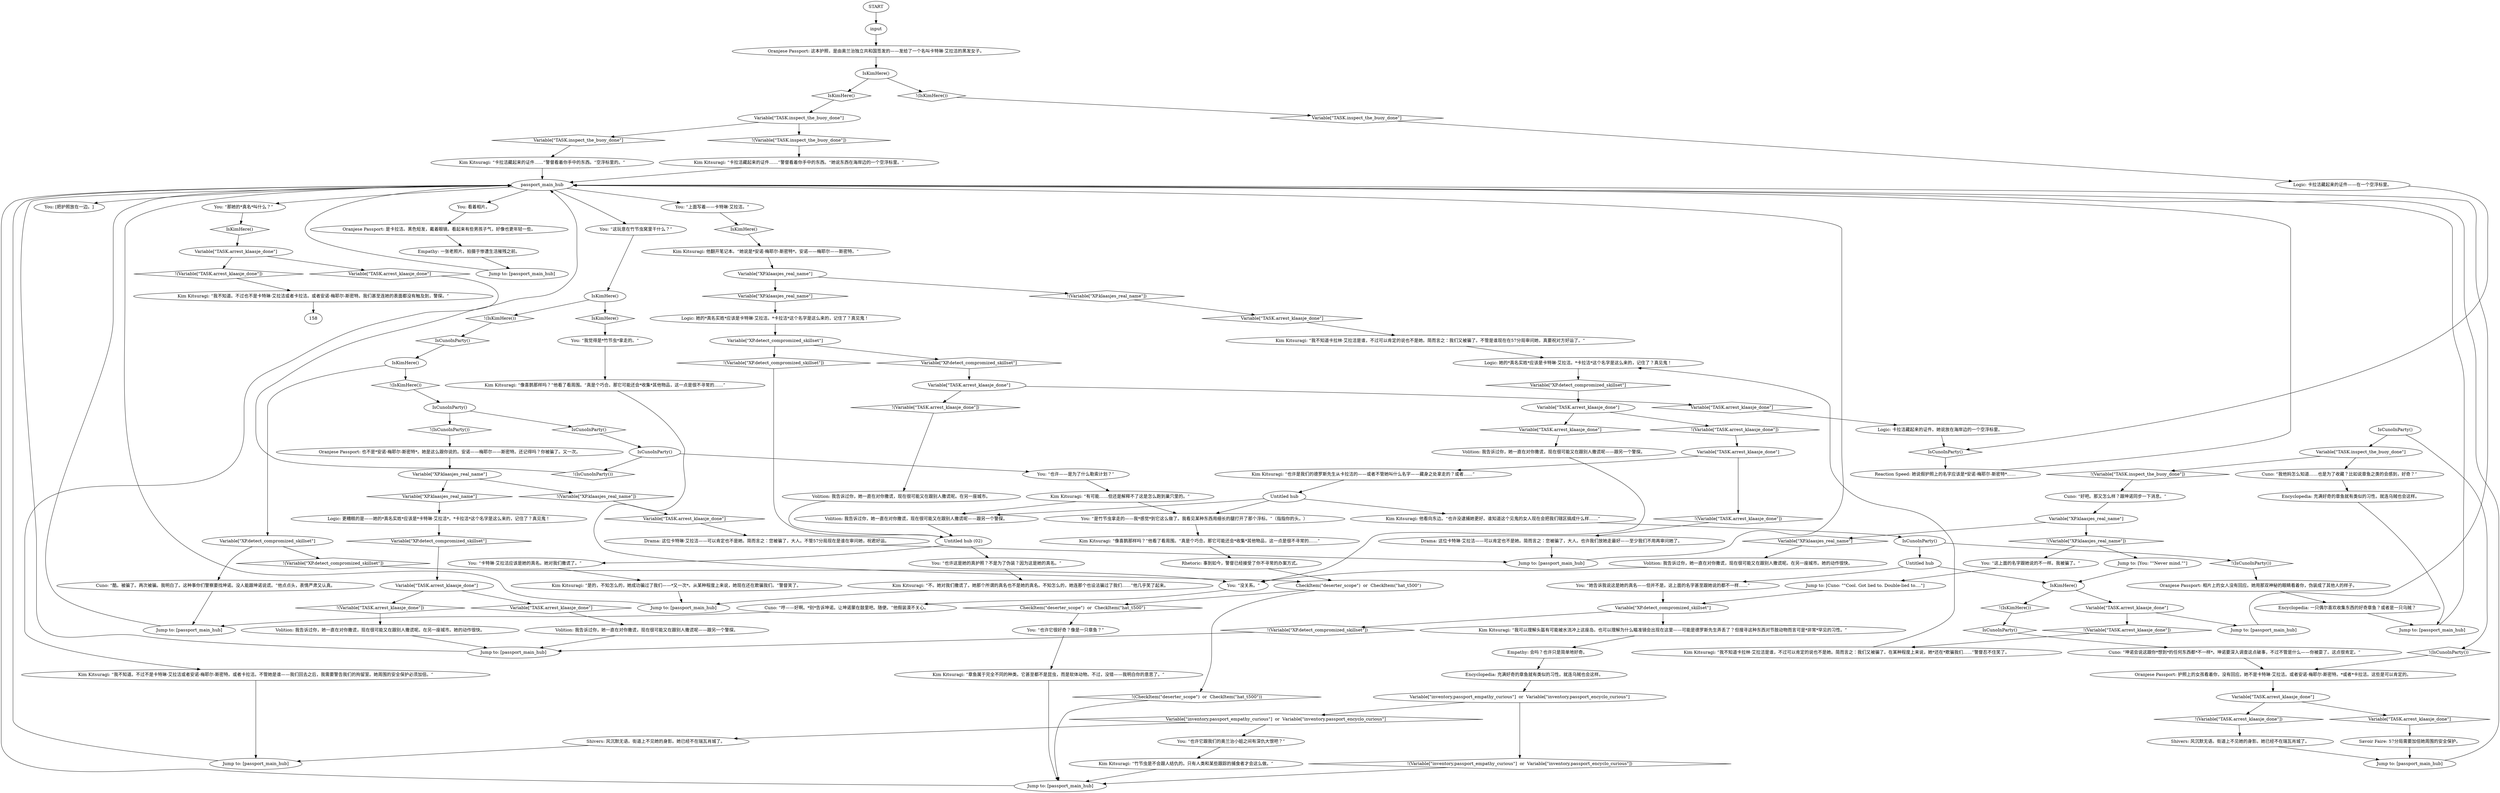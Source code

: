 # INVENTORY / KLAASJE PASSPORT
# This is the inventory interaction folder for the readable item: Klaasje's Passport!
# ==================================================
digraph G {
	  0 [label="START"];
	  1 [label="input"];
	  2 [label="Logic: 卡拉洁藏起来的证件——在一个空浮标里。"];
	  3 [label="Oranjese Passport: 相片上的女人没有回应。她用那双神秘的眼睛看着你，伪装成了其他人的样子。"];
	  4 [label="Encyclopedia: 一只偶尔喜欢收集东西的好奇章鱼？或者是一只乌贼？"];
	  5 [label="Cuno: “坤诺会说这跟你*想到*的任何东西都*不一样*。坤诺要深入调查这点破事，不过不管是什么——你被耍了。这点很肯定。”"];
	  6 [label="Shivers: 风沉默无语。街道上不见她的身影。她已经不在瑞瓦肖城了。"];
	  7 [label="Encyclopedia: 充满好奇的章鱼就有类似的习性。就连乌贼也会这样。"];
	  8 [label="Untitled hub (02)"];
	  9 [label="Kim Kitsuragi: 他翻开笔记本。“她说是*安诺·梅耶尔-斯密特*。安诺——梅耶尔——斯密特。”"];
	  10 [label="You: “也许它跟我们的奥兰治小姐之间有深仇大恨吧？”"];
	  11 [label="Kim Kitsuragi: “不。她对我们撒谎了。她那个所谓的真名也不是她的真名。不知怎么的，她连那个也设法骗过了我们……”他几乎笑了起来。"];
	  12 [label="Variable[\"TASK.arrest_klaasje_done\"]"];
	  13 [label="Variable[\"TASK.arrest_klaasje_done\"]", shape=diamond];
	  14 [label="!(Variable[\"TASK.arrest_klaasje_done\"])", shape=diamond];
	  15 [label="Jump to: [Cuno: \"\"Cool. Got lied to. Double-lied to....\"]"];
	  16 [label="Variable[\"TASK.arrest_klaasje_done\"]"];
	  17 [label="Variable[\"TASK.arrest_klaasje_done\"]", shape=diamond];
	  18 [label="!(Variable[\"TASK.arrest_klaasje_done\"])", shape=diamond];
	  19 [label="Empathy: 会吗？也许只是简单地好奇。"];
	  20 [label="Variable[\"TASK.arrest_klaasje_done\"]"];
	  21 [label="Variable[\"TASK.arrest_klaasje_done\"]", shape=diamond];
	  22 [label="!(Variable[\"TASK.arrest_klaasje_done\"])", shape=diamond];
	  23 [label="Variable[\"XP.klaasjes_real_name\"]"];
	  24 [label="Variable[\"XP.klaasjes_real_name\"]", shape=diamond];
	  25 [label="!(Variable[\"XP.klaasjes_real_name\"])", shape=diamond];
	  26 [label="Kim Kitsuragi: “像喜鹊那样吗？”他看了看周围。“真是个巧合。那它可能还会*收集*其他物品，这一点是很不寻常的……”"];
	  27 [label="Oranjese Passport: 是卡拉洁。黑色短发，戴着眼镜。看起来有些男孩子气，好像也更年轻一些。"];
	  28 [label="Kim Kitsuragi: “我不知道卡拉林·艾拉洁是谁，不过可以肯定的说也不是她。简而言之：我们又被骗了。在某种程度上来说，她*还在*欺骗我们……”警督忍不住笑了。"];
	  29 [label="You: [把护照放在一边。]"];
	  30 [label="Drama: 这位卡特琳·艾拉洁——可以肯定也不是她。简而言之：您被骗了，大人。也许我们放她走最好——至少我们不用再审问她了。"];
	  31 [label="Variable[\"TASK.arrest_klaasje_done\"]"];
	  32 [label="Variable[\"TASK.arrest_klaasje_done\"]", shape=diamond];
	  33 [label="!(Variable[\"TASK.arrest_klaasje_done\"])", shape=diamond];
	  34 [label="IsKimHere()"];
	  35 [label="IsKimHere()", shape=diamond];
	  36 [label="!(IsKimHere())", shape=diamond];
	  37 [label="Jump to: [passport_main_hub]"];
	  38 [label="Savoir Faire: 57分局需要加倍她周围的安全保护。"];
	  39 [label="Jump to: [passport_main_hub]"];
	  40 [label="You: “这玩意在竹节虫窝里干什么？”"];
	  41 [label="Untitled hub"];
	  42 [label="You: “是竹节虫拿走的——我*感觉*到它这么做了。我看见某种东西用细长的腿打开了那个浮标。”（指指你的头。）"];
	  43 [label="You: “卡特琳·艾拉洁应该是她的真名。她对我们撒谎了。”"];
	  44 [label="Variable[\"TASK.arrest_klaasje_done\"]"];
	  45 [label="Variable[\"TASK.arrest_klaasje_done\"]", shape=diamond];
	  46 [label="!(Variable[\"TASK.arrest_klaasje_done\"])", shape=diamond];
	  47 [label="Jump to: [passport_main_hub]"];
	  48 [label="Variable[\"XP.detect_compromized_skillset\"]"];
	  49 [label="Variable[\"XP.detect_compromized_skillset\"]", shape=diamond];
	  50 [label="!(Variable[\"XP.detect_compromized_skillset\"])", shape=diamond];
	  51 [label="You: “那她的*真名*叫什么？”"];
	  52 [label="Jump to: [passport_main_hub]"];
	  53 [label="Kim Kitsuragi: “卡拉洁藏起来的证件……”警督看着你手中的东西。“空浮标里的。”"];
	  54 [label="passport_main_hub"];
	  55 [label="You: 看着相片。"];
	  56 [label="Kim Kitsuragi: “是的，不知怎么的，她成功骗过了我们——*又一次*。从某种程度上来说，她现在还在欺骗我们。”警督笑了。"];
	  57 [label="Kim Kitsuragi: “我不知道卡拉林·艾拉洁是谁，不过可以肯定的说也不是她。简而言之：我们又被骗了。不管是谁现在在57分局审问她，真要祝对方好运了。”"];
	  58 [label="Variable[\"TASK.inspect_the_buoy_done\"]"];
	  59 [label="Variable[\"TASK.inspect_the_buoy_done\"]", shape=diamond];
	  60 [label="!(Variable[\"TASK.inspect_the_buoy_done\"])", shape=diamond];
	  61 [label="You: “这上面的名字跟她说的不一样。我被骗了。”"];
	  62 [label="Reaction Speed: 她说假护照上的名字应该是*安诺·梅耶尔-斯密特*……"];
	  63 [label="Volition: 我告诉过你，她一直在对你撒谎，现在很可能又在跟别人撒谎呢——跟另一个警探。"];
	  64 [label="Volition: 我告诉过你，她一直在对你撒谎，现在很可能又在跟别人撒谎呢。在另一座城市。她的动作很快。"];
	  65 [label="Kim Kitsuragi: “像喜鹊那样吗？”他看了看周围。“真是个巧合。那它可能还会*收集*其他物品，这一点是很不寻常的……”"];
	  66 [label="CheckItem(\"deserter_scope\")  or  CheckItem(\"hat_t500\")"];
	  67 [label="CheckItem(\"deserter_scope\")  or  CheckItem(\"hat_t500\")", shape=diamond];
	  68 [label="!(CheckItem(\"deserter_scope\")  or  CheckItem(\"hat_t500\"))", shape=diamond];
	  69 [label="Jump to: [passport_main_hub]"];
	  70 [label="Kim Kitsuragi: “我不知道。不过也不是卡特琳·艾拉洁或者卡拉洁。或者安诺·梅耶尔-斯密特。我们甚至连她的表面都没有触及到，警探。”"];
	  71 [label="Kim Kitsuragi: “卡拉洁藏起来的证件……”警督看着你手中的东西。“她说东西在海岸边的一个空浮标里。”"];
	  72 [label="Encyclopedia: 充满好奇的章鱼就有类似的习性。就连乌贼也会这样。"];
	  73 [label="Oranjese Passport: 也不是*安诺·梅耶尔-斯密特*。她是这么跟你说的。安诺——梅耶尔——斯密特。还记得吗？你被骗了。又一次。"];
	  74 [label="Oranjese Passport: 护照上的女孩看着你，没有回应。她不是卡特琳·艾拉洁。或者安诺·梅耶尔-斯密特。*或者*卡拉洁。这些是可以肯定的。"];
	  75 [label="You: “上面写着——卡特琳·艾拉洁。”"];
	  76 [label="IsKimHere()"];
	  77 [label="IsKimHere()", shape=diamond];
	  78 [label="!(IsKimHere())", shape=diamond];
	  79 [label="You: “她告诉我说这是她的真名——但并不是。这上面的名字甚至跟她说的都不一样……”"];
	  80 [label="Jump to: [passport_main_hub]"];
	  81 [label="Empathy: 一张老照片。拍摄于惨遭生活摧残之前。"];
	  82 [label="Kim Kitsuragi: “章鱼属于完全不同的种类。它甚至都不是昆虫，而是软体动物。不过，没错——我明白你的意思了。”"];
	  83 [label="Kim Kitsuragi: “竹节虫是不会跟人结仇的。只有人类和某些跟踪的捕食者才会这么做。”"];
	  84 [label="Jump to: [passport_main_hub]"];
	  85 [label="Variable[\"XP.klaasjes_real_name\"]"];
	  86 [label="Variable[\"XP.klaasjes_real_name\"]", shape=diamond];
	  87 [label="!(Variable[\"XP.klaasjes_real_name\"])", shape=diamond];
	  88 [label="Jump to: [passport_main_hub]"];
	  89 [label="Jump to: [You: \"\"Never mind.\"\"]"];
	  90 [label="Logic: 更糟糕的是——她的*真名实姓*应该是*卡特琳·艾拉洁*。*卡拉洁*这个名字是这么来的，记住了？真见鬼！"];
	  91 [label="Kim Kitsuragi: “有可能……但还是解释不了这是怎么跑到巢穴里的。”"];
	  92 [label="You: “也许这是她的真护照？不是为了伪装？因为这是她的真名。”"];
	  93 [label="Jump to: [passport_main_hub]"];
	  94 [label="Oranjese Passport: 这本护照，是由奥兰治独立共和国签发的——发给了一个名叫卡特琳·艾拉洁的黑发女子。"];
	  95 [label="Volition: 我告诉过你，她一直在对你撒谎，现在很可能又在跟别人撒谎呢——跟另一个警探。"];
	  96 [label="Logic: 她的*真名实姓*应该是卡特琳·艾拉洁。*卡拉洁*这个名字是这么来的，记住了？真见鬼！"];
	  97 [label="Cuno: “哼——好啊。*别*告诉坤诺。让坤诺蒙在鼓里吧。随便。”他假装漠不关心。"];
	  98 [label="Variable[\"XP.klaasjes_real_name\"]"];
	  99 [label="Variable[\"XP.klaasjes_real_name\"]", shape=diamond];
	  100 [label="!(Variable[\"XP.klaasjes_real_name\"])", shape=diamond];
	  101 [label="Rhetoric: 事到如今，警督已经接受了你不寻常的办案方式。"];
	  102 [label="Volition: 我告诉过你，她一直在对你撒谎，现在很可能又在跟别人撒谎呢。在另一座城市。"];
	  103 [label="Kim Kitsuragi: “我不知道。不过不是卡特琳·艾拉洁或者安诺·梅耶尔-斯密特。或者卡拉洁。不管她是谁——我们回去之后，我需要警告我们的拘留室。她周围的安全保护必须加倍。”"];
	  104 [label="IsCunoInParty()"];
	  105 [label="IsCunoInParty()", shape=diamond];
	  106 [label="!(IsCunoInParty())", shape=diamond];
	  107 [label="Drama: 这位卡特琳·艾拉洁——可以肯定也不是她。简而言之：您被骗了，大人。不管57分局现在是谁在审问她，祝君好运。"];
	  108 [label="Variable[\"inventory.passport_empathy_curious\"]  or  Variable[\"inventory.passport_encyclo_curious\"]"];
	  109 [label="Variable[\"inventory.passport_empathy_curious\"]  or  Variable[\"inventory.passport_encyclo_curious\"]", shape=diamond];
	  110 [label="!(Variable[\"inventory.passport_empathy_curious\"]  or  Variable[\"inventory.passport_encyclo_curious\"])", shape=diamond];
	  111 [label="IsCunoInParty()"];
	  112 [label="IsCunoInParty()", shape=diamond];
	  113 [label="!(IsCunoInParty())", shape=diamond];
	  114 [label="Variable[\"TASK.inspect_the_buoy_done\"]"];
	  115 [label="Variable[\"TASK.inspect_the_buoy_done\"]", shape=diamond];
	  116 [label="!(Variable[\"TASK.inspect_the_buoy_done\"])", shape=diamond];
	  117 [label="Cuno: “我他妈怎么知道……也是为了收藏？比如说章鱼之类的会感到，好奇？”"];
	  118 [label="IsKimHere()"];
	  119 [label="IsKimHere()", shape=diamond];
	  120 [label="!(IsKimHere())", shape=diamond];
	  121 [label="Variable[\"XP.detect_compromized_skillset\"]"];
	  122 [label="Variable[\"XP.detect_compromized_skillset\"]", shape=diamond];
	  123 [label="!(Variable[\"XP.detect_compromized_skillset\"])", shape=diamond];
	  124 [label="Cuno: “酷。被骗了。两次被骗。我明白了。这种事你们警察要找坤诺。没人能跟坤诺说谎。”他点点头，表情严肃又认真。"];
	  125 [label="Variable[\"XP.detect_compromized_skillset\"]"];
	  126 [label="Variable[\"XP.detect_compromized_skillset\"]", shape=diamond];
	  127 [label="!(Variable[\"XP.detect_compromized_skillset\"])", shape=diamond];
	  128 [label="Kim Kitsuragi: “我可以理解头盔有可能被水流冲上这座岛。也可以理解为什么瞄准镜会出现在这里——可能是德罗斯先生弄丢了？但搜寻这种东西对节肢动物而言可是*非常*罕见的习性。”"];
	  129 [label="You: “也许它很好奇？像是一只章鱼？”"];
	  130 [label="Shivers: 风沉默无语。街道上不见她的身影。她已经不在瑞瓦肖城了。"];
	  131 [label="IsCunoInParty()"];
	  132 [label="IsCunoInParty()", shape=diamond];
	  133 [label="!(IsCunoInParty())", shape=diamond];
	  134 [label="Untitled hub"];
	  135 [label="You: “没关系。”"];
	  136 [label="IsKimHere()"];
	  137 [label="IsKimHere()", shape=diamond];
	  138 [label="!(IsKimHere())", shape=diamond];
	  139 [label="Variable[\"TASK.arrest_klaasje_done\"]"];
	  140 [label="Variable[\"TASK.arrest_klaasje_done\"]", shape=diamond];
	  141 [label="!(Variable[\"TASK.arrest_klaasje_done\"])", shape=diamond];
	  142 [label="Jump to: [passport_main_hub]"];
	  143 [label="Logic: 她的*真名实姓*应该是卡特琳·艾拉洁。*卡拉洁*这个名字是这么来的，记住了？真见鬼！"];
	  144 [label="Volition: 我告诉过你，她一直在对你撒谎，现在很可能又在跟别人撒谎呢。在另一座城市。她的动作很快。"];
	  145 [label="Variable[\"TASK.arrest_klaasje_done\"]"];
	  146 [label="Variable[\"TASK.arrest_klaasje_done\"]", shape=diamond];
	  147 [label="!(Variable[\"TASK.arrest_klaasje_done\"])", shape=diamond];
	  148 [label="Kim Kitsuragi: “也许是我们的德罗斯先生从卡拉洁的——或者不管她叫什么名字——藏身之处拿走的？或者……”"];
	  149 [label="You: “我觉得是*竹节虫*拿走的。”"];
	  150 [label="Volition: 我告诉过你，她一直在对你撒谎，现在很可能又在跟别人撒谎呢——跟另一个警探。"];
	  151 [label="Logic: 卡拉洁藏起来的证件。她说放在海岸边的一个空浮标里。"];
	  152 [label="Cuno: “好吧。那又怎么样？跟坤诺同步一下消息。”"];
	  153 [label="IsCunoInParty()"];
	  154 [label="IsCunoInParty()", shape=diamond];
	  155 [label="!(IsCunoInParty())", shape=diamond];
	  156 [label="You: “也许——是为了什么勒索计划？”"];
	  157 [label="Kim Kitsuragi: 他看向东边。“也许没逮捕她更好。谁知道这个见鬼的女人现在会把我们辖区搞成什么样……”"];
	  0 -> 1
	  1 -> 94
	  2 -> 154
	  3 -> 4
	  4 -> 88
	  5 -> 74
	  6 -> 39
	  7 -> 108
	  8 -> 43
	  8 -> 92
	  9 -> 85
	  10 -> 83
	  11 -> 93
	  12 -> 13
	  12 -> 14
	  13 -> 151
	  14 -> 102
	  15 -> 125
	  16 -> 17
	  16 -> 18
	  17 -> 63
	  18 -> 64
	  19 -> 7
	  20 -> 21
	  20 -> 22
	  21 -> 103
	  22 -> 70
	  23 -> 24
	  23 -> 25
	  24 -> 144
	  25 -> 89
	  25 -> 61
	  26 -> 66
	  27 -> 81
	  28 -> 143
	  30 -> 37
	  31 -> 32
	  31 -> 33
	  32 -> 38
	  33 -> 6
	  34 -> 35
	  34 -> 36
	  35 -> 149
	  36 -> 132
	  37 -> 54
	  38 -> 39
	  39 -> 54
	  40 -> 34
	  41 -> 42
	  41 -> 157
	  41 -> 150
	  42 -> 65
	  43 -> 56
	  44 -> 45
	  44 -> 46
	  45 -> 95
	  46 -> 145
	  47 -> 54
	  48 -> 49
	  48 -> 50
	  49 -> 12
	  50 -> 8
	  51 -> 137
	  52 -> 54
	  53 -> 54
	  54 -> 40
	  54 -> 75
	  54 -> 51
	  54 -> 55
	  54 -> 29
	  55 -> 27
	  56 -> 93
	  57 -> 143
	  58 -> 59
	  58 -> 60
	  59 -> 53
	  60 -> 71
	  61 -> 15
	  62 -> 54
	  63 -> 80
	  64 -> 80
	  65 -> 101
	  66 -> 67
	  66 -> 68
	  67 -> 129
	  68 -> 84
	  69 -> 54
	  70 -> 158
	  71 -> 54
	  72 -> 88
	  73 -> 98
	  74 -> 31
	  75 -> 119
	  76 -> 77
	  76 -> 78
	  77 -> 58
	  78 -> 115
	  79 -> 125
	  80 -> 54
	  81 -> 69
	  82 -> 84
	  83 -> 84
	  84 -> 54
	  85 -> 86
	  85 -> 87
	  86 -> 96
	  87 -> 140
	  88 -> 54
	  89 -> 136
	  90 -> 126
	  91 -> 42
	  91 -> 150
	  92 -> 11
	  93 -> 54
	  94 -> 76
	  95 -> 135
	  96 -> 48
	  97 -> 47
	  98 -> 99
	  98 -> 100
	  99 -> 90
	  100 -> 146
	  101 -> 66
	  102 -> 8
	  103 -> 52
	  104 -> 105
	  104 -> 106
	  105 -> 153
	  106 -> 73
	  107 -> 37
	  108 -> 109
	  108 -> 110
	  109 -> 130
	  109 -> 10
	  110 -> 84
	  111 -> 113
	  111 -> 114
	  112 -> 5
	  113 -> 74
	  114 -> 116
	  114 -> 117
	  115 -> 2
	  116 -> 152
	  117 -> 72
	  118 -> 120
	  118 -> 121
	  119 -> 9
	  120 -> 104
	  121 -> 123
	  121 -> 124
	  122 -> 44
	  123 -> 135
	  124 -> 47
	  125 -> 128
	  125 -> 127
	  126 -> 16
	  127 -> 80
	  128 -> 19
	  129 -> 82
	  130 -> 52
	  131 -> 133
	  131 -> 134
	  132 -> 118
	  133 -> 3
	  134 -> 136
	  134 -> 79
	  135 -> 97
	  136 -> 138
	  136 -> 139
	  137 -> 20
	  138 -> 112
	  139 -> 141
	  139 -> 142
	  140 -> 57
	  141 -> 28
	  142 -> 54
	  143 -> 122
	  144 -> 135
	  145 -> 147
	  145 -> 148
	  146 -> 107
	  147 -> 30
	  148 -> 41
	  149 -> 26
	  150 -> 8
	  151 -> 154
	  152 -> 23
	  153 -> 155
	  153 -> 156
	  154 -> 62
	  155 -> 54
	  156 -> 91
	  157 -> 131
}

